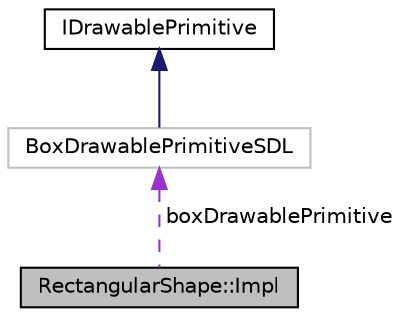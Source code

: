 digraph "RectangularShape::Impl"
{
 // LATEX_PDF_SIZE
  edge [fontname="Helvetica",fontsize="10",labelfontname="Helvetica",labelfontsize="10"];
  node [fontname="Helvetica",fontsize="10",shape=record];
  Node1 [label="RectangularShape::Impl",height=0.2,width=0.4,color="black", fillcolor="grey75", style="filled", fontcolor="black",tooltip=" "];
  Node2 -> Node1 [dir="back",color="darkorchid3",fontsize="10",style="dashed",label=" boxDrawablePrimitive" ,fontname="Helvetica"];
  Node2 [label="BoxDrawablePrimitiveSDL",height=0.2,width=0.4,color="grey75", fillcolor="white", style="filled",URL="$struct_box_drawable_primitive_s_d_l.html",tooltip=" "];
  Node3 -> Node2 [dir="back",color="midnightblue",fontsize="10",style="solid",fontname="Helvetica"];
  Node3 [label="IDrawablePrimitive",height=0.2,width=0.4,color="black", fillcolor="white", style="filled",URL="$struct_i_drawable_primitive.html",tooltip="This interface represents the primitive drawable of the selected backend. For example,..."];
}
